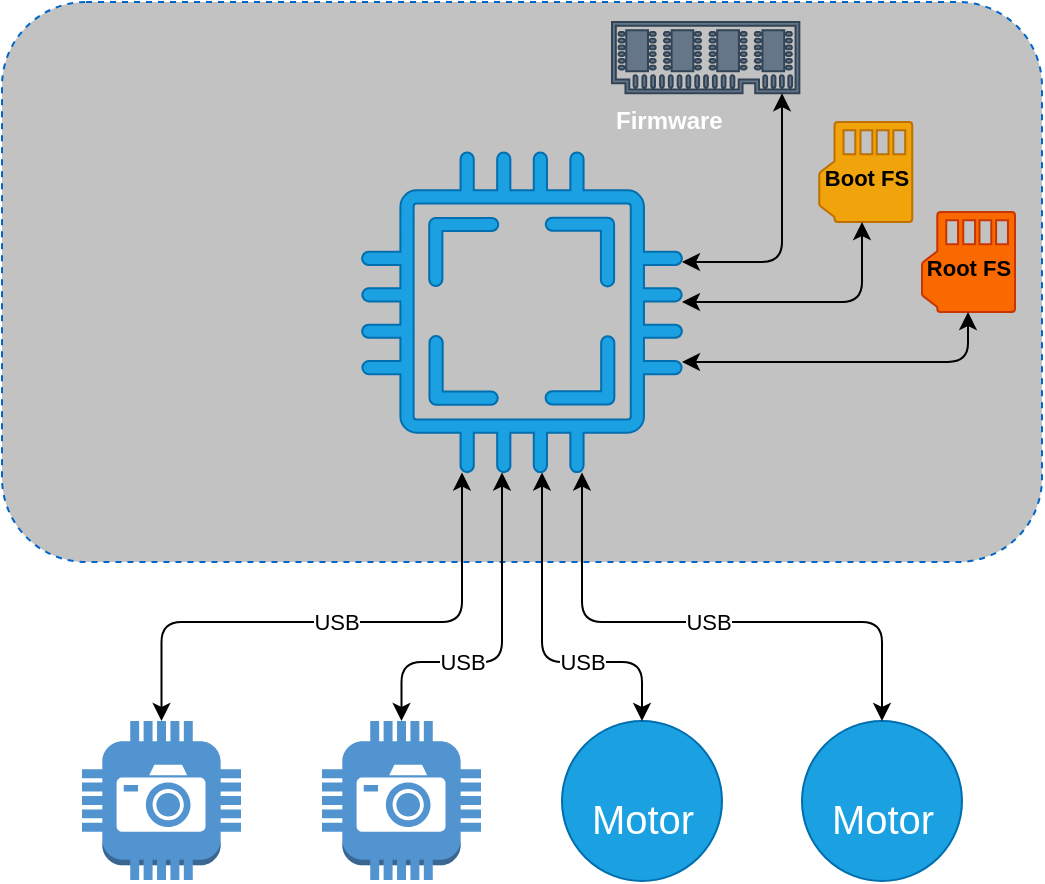 <mxfile version="14.2.4" type="embed">
    <diagram id="9o7ToQVCgTPz14OM4nRe" name="Page-1">
        <mxGraphModel dx="751" dy="575" grid="1" gridSize="10" guides="1" tooltips="1" connect="1" arrows="1" fold="1" page="1" pageScale="1" pageWidth="850" pageHeight="1100" math="0" shadow="0">
            <root>
                <mxCell id="0"/>
                <mxCell id="1" parent="0"/>
                <mxCell id="27" value="" style="rounded=1;whiteSpace=wrap;html=1;fontColor=#ffffff;strokeColor=#0066CC;dashed=1;fillColor=#99999999;" vertex="1" parent="1">
                    <mxGeometry x="120" y="40" width="520" height="280" as="geometry"/>
                </mxCell>
                <mxCell id="2" value="" style="outlineConnect=0;dashed=0;verticalLabelPosition=bottom;verticalAlign=top;align=center;html=1;shape=mxgraph.aws3.camera;fillColor=#5294CF;gradientColor=none;" vertex="1" parent="1">
                    <mxGeometry x="160" y="399.5" width="79.5" height="79.5" as="geometry"/>
                </mxCell>
                <mxCell id="3" value="" style="outlineConnect=0;dashed=0;verticalLabelPosition=bottom;verticalAlign=top;align=center;html=1;shape=mxgraph.aws3.camera;fillColor=#5294CF;gradientColor=none;" vertex="1" parent="1">
                    <mxGeometry x="280" y="399.5" width="79.5" height="79.5" as="geometry"/>
                </mxCell>
                <mxCell id="6" value="&lt;font style=&quot;font-size: 20px&quot;&gt;Motor&lt;/font&gt;" style="dashed=0;outlineConnect=0;align=center;html=1;shape=mxgraph.pid.engines.electric_motor;fontSize=45;fillColor=#1ba1e2;strokeColor=#006EAF;fontColor=#ffffff;" vertex="1" parent="1">
                    <mxGeometry x="520" y="399.5" width="80" height="80" as="geometry"/>
                </mxCell>
                <mxCell id="7" value="&lt;font style=&quot;font-size: 20px&quot;&gt;Motor&lt;/font&gt;" style="dashed=0;outlineConnect=0;align=center;html=1;shape=mxgraph.pid.engines.electric_motor;fontSize=45;fillColor=#1ba1e2;strokeColor=#006EAF;fontColor=#ffffff;" vertex="1" parent="1">
                    <mxGeometry x="400" y="399.5" width="80" height="80" as="geometry"/>
                </mxCell>
                <mxCell id="10" value="" style="pointerEvents=1;shadow=0;dashed=0;html=1;aspect=fixed;labelPosition=center;verticalLabelPosition=bottom;verticalAlign=top;align=center;outlineConnect=0;shape=mxgraph.vvd.cpu;fillColor=#1ba1e2;strokeColor=#006EAF;fontColor=#ffffff;" vertex="1" parent="1">
                    <mxGeometry x="300" y="115.27" width="160" height="160" as="geometry"/>
                </mxCell>
                <mxCell id="11" value="&lt;div&gt;&lt;br&gt;&lt;/div&gt;&lt;div&gt;&lt;b&gt;&lt;font style=&quot;font-size: 11px&quot; color=&quot;#000000&quot;&gt;Boot FS&lt;/font&gt;&lt;/b&gt;&lt;br&gt;&lt;/div&gt;" style="html=1;aspect=fixed;strokeColor=#BD7000;shadow=0;align=center;verticalAlign=top;fillColor=#f0a30a;shape=mxgraph.gcp2.memory_card;fontColor=#ffffff;" vertex="1" parent="1">
                    <mxGeometry x="528.63" y="100" width="46.5" height="50" as="geometry"/>
                </mxCell>
                <mxCell id="13" value="Firmware" style="pointerEvents=1;shadow=0;dashed=0;aspect=fixed;labelPosition=center;verticalLabelPosition=bottom;verticalAlign=top;align=left;outlineConnect=0;shape=mxgraph.vvd.memory;fontStyle=1;fontFamily=Helvetica;strokeColor=#314354;fontColor=#ffffff;fillColor=#647687;" vertex="1" parent="1">
                    <mxGeometry x="425" y="50" width="93.68" height="35.6" as="geometry"/>
                </mxCell>
                <mxCell id="19" value="USB" style="edgeStyle=elbowEdgeStyle;elbow=vertical;endArrow=classic;html=1;exitX=0.5;exitY=0;exitDx=0;exitDy=0;exitPerimeter=0;startArrow=classic;startFill=1;" edge="1" parent="1" source="3" target="10">
                    <mxGeometry x="-0.315" width="50" height="50" relative="1" as="geometry">
                        <mxPoint x="320" y="340" as="sourcePoint"/>
                        <mxPoint x="370" y="290" as="targetPoint"/>
                        <Array as="points">
                            <mxPoint x="370" y="370"/>
                            <mxPoint x="370" y="318"/>
                        </Array>
                        <mxPoint as="offset"/>
                    </mxGeometry>
                </mxCell>
                <mxCell id="20" value="USB" style="edgeStyle=elbowEdgeStyle;elbow=vertical;endArrow=classic;html=1;startArrow=classic;startFill=1;" edge="1" parent="1" source="2" target="10">
                    <mxGeometry width="50" height="50" relative="1" as="geometry">
                        <mxPoint x="329.75" y="370.5" as="sourcePoint"/>
                        <mxPoint x="390" y="285.27" as="targetPoint"/>
                        <Array as="points">
                            <mxPoint x="350" y="350"/>
                            <mxPoint x="350" y="310"/>
                            <mxPoint x="290" y="310"/>
                        </Array>
                    </mxGeometry>
                </mxCell>
                <mxCell id="21" value="USB" style="edgeStyle=elbowEdgeStyle;elbow=vertical;endArrow=classic;html=1;startArrow=classic;startFill=1;exitX=0.5;exitY=0;exitDx=0;exitDy=0;exitPerimeter=0;" edge="1" parent="1" source="7" target="10">
                    <mxGeometry x="-0.317" width="50" height="50" relative="1" as="geometry">
                        <mxPoint x="440" y="361" as="sourcePoint"/>
                        <mxPoint x="400" y="295.27" as="targetPoint"/>
                        <Array as="points">
                            <mxPoint x="390" y="370"/>
                            <mxPoint x="390" y="318"/>
                            <mxPoint x="420" y="318"/>
                        </Array>
                        <mxPoint as="offset"/>
                    </mxGeometry>
                </mxCell>
                <mxCell id="22" value="USB" style="edgeStyle=elbowEdgeStyle;elbow=vertical;endArrow=classic;html=1;exitX=0.5;exitY=0;exitDx=0;exitDy=0;exitPerimeter=0;startArrow=classic;startFill=1;" edge="1" parent="1" source="6" target="10">
                    <mxGeometry width="50" height="50" relative="1" as="geometry">
                        <mxPoint x="349.75" y="390.5" as="sourcePoint"/>
                        <mxPoint x="410" y="305.27" as="targetPoint"/>
                        <Array as="points">
                            <mxPoint x="410" y="350"/>
                            <mxPoint x="410" y="310"/>
                            <mxPoint x="470" y="310"/>
                        </Array>
                    </mxGeometry>
                </mxCell>
                <mxCell id="24" value="" style="edgeStyle=elbowEdgeStyle;elbow=vertical;endArrow=classic;html=1;startArrow=classic;startFill=1;" edge="1" parent="1" source="10" target="13">
                    <mxGeometry width="50" height="50" relative="1" as="geometry">
                        <mxPoint x="360" y="320" as="sourcePoint"/>
                        <mxPoint x="410" y="270" as="targetPoint"/>
                        <Array as="points">
                            <mxPoint x="510" y="170"/>
                        </Array>
                    </mxGeometry>
                </mxCell>
                <mxCell id="25" value="" style="edgeStyle=elbowEdgeStyle;elbow=vertical;endArrow=classic;html=1;startArrow=classic;startFill=1;" edge="1" parent="1" source="10" target="11">
                    <mxGeometry width="50" height="50" relative="1" as="geometry">
                        <mxPoint x="470" y="205.27" as="sourcePoint"/>
                        <mxPoint x="560" y="210" as="targetPoint"/>
                        <Array as="points">
                            <mxPoint x="550" y="190"/>
                            <mxPoint x="450" y="210"/>
                            <mxPoint x="490" y="220"/>
                        </Array>
                    </mxGeometry>
                </mxCell>
                <mxCell id="30" value="&lt;div&gt;&lt;br&gt;&lt;/div&gt;&lt;div&gt;&lt;b&gt;&lt;font style=&quot;font-size: 11px&quot; color=&quot;#000000&quot;&gt;Root FS&lt;/font&gt;&lt;/b&gt;&lt;br&gt;&lt;/div&gt;" style="html=1;aspect=fixed;strokeColor=#C73500;shadow=0;align=center;verticalAlign=top;fillColor=#fa6800;shape=mxgraph.gcp2.memory_card;fontColor=#ffffff;" vertex="1" parent="1">
                    <mxGeometry x="580" y="145" width="46.5" height="50" as="geometry"/>
                </mxCell>
                <mxCell id="31" value="" style="edgeStyle=elbowEdgeStyle;elbow=vertical;endArrow=classic;html=1;startArrow=classic;startFill=1;" edge="1" parent="1" target="30" source="10">
                    <mxGeometry width="50" height="50" relative="1" as="geometry">
                        <mxPoint x="498.38" y="250" as="sourcePoint"/>
                        <mxPoint x="598.38" y="270" as="targetPoint"/>
                        <Array as="points">
                            <mxPoint x="603" y="220"/>
                            <mxPoint x="488.38" y="270"/>
                            <mxPoint x="528.38" y="280"/>
                        </Array>
                    </mxGeometry>
                </mxCell>
            </root>
        </mxGraphModel>
    </diagram>
</mxfile>